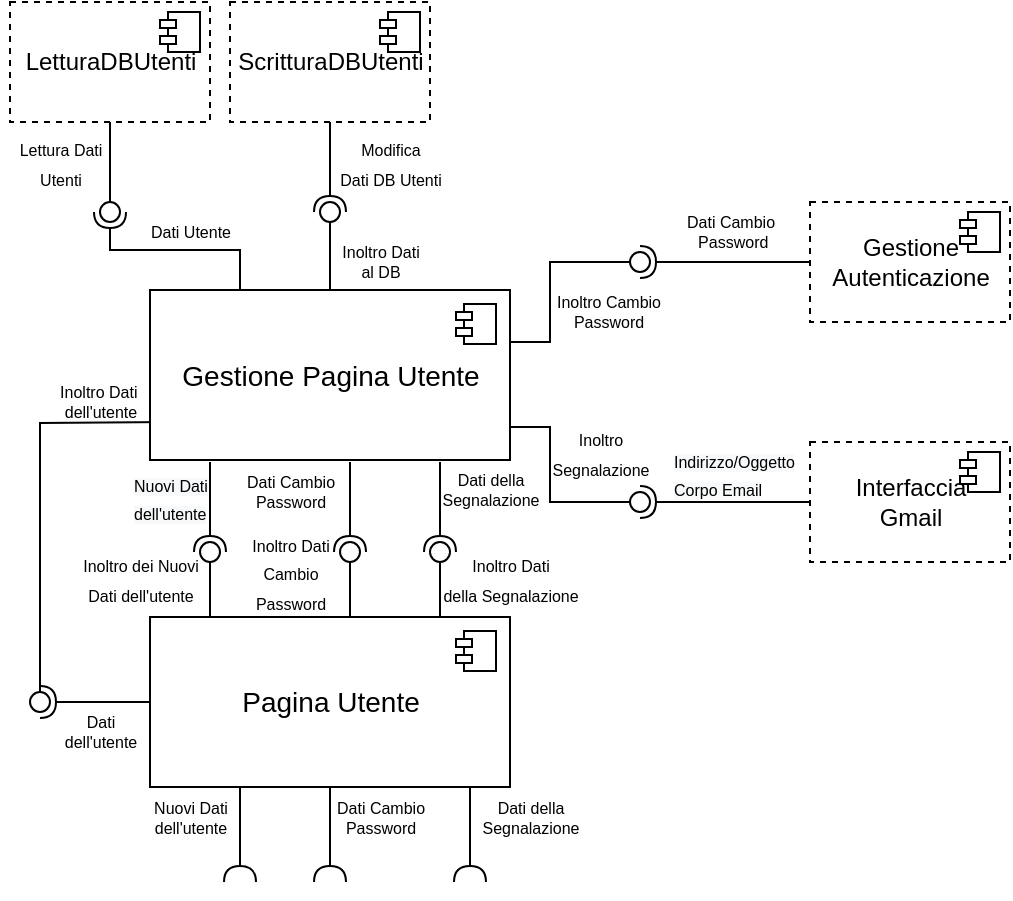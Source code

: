 <mxfile version="14.6.13" type="device"><diagram name="Pagina-1" id="r0RVuna3pJHe9un1B9BG"><mxGraphModel dx="517" dy="384" grid="1" gridSize="10" guides="1" tooltips="1" connect="1" arrows="1" fold="1" page="1" pageScale="1" pageWidth="827" pageHeight="1169" math="0" shadow="0"><root><mxCell id="0"/><mxCell id="1" parent="0"/><mxCell id="H4ukXT3jNgYUMfE9LZ1h-42" value="" style="rounded=0;orthogonalLoop=1;jettySize=auto;html=1;endArrow=halfCircle;endFill=0;endSize=6;strokeWidth=1;sketch=0;fontSize=12;curved=1;exitX=0.25;exitY=1;exitDx=0;exitDy=0;" parent="1" target="H4ukXT3jNgYUMfE9LZ1h-44" edge="1"><mxGeometry relative="1" as="geometry"><mxPoint x="180.0" y="320" as="sourcePoint"/></mxGeometry></mxCell><mxCell id="H4ukXT3jNgYUMfE9LZ1h-43" value="" style="rounded=0;orthogonalLoop=1;jettySize=auto;html=1;endArrow=oval;endFill=0;sketch=0;sourcePerimeterSpacing=0;targetPerimeterSpacing=0;endSize=10;fontSize=12;curved=1;exitX=0.25;exitY=0;exitDx=0;exitDy=0;" parent="1" target="H4ukXT3jNgYUMfE9LZ1h-44" edge="1"><mxGeometry relative="1" as="geometry"><mxPoint x="180.0" y="400" as="sourcePoint"/></mxGeometry></mxCell><mxCell id="H4ukXT3jNgYUMfE9LZ1h-44" value="" style="ellipse;whiteSpace=wrap;html=1;align=center;aspect=fixed;fillColor=none;strokeColor=none;resizable=0;perimeter=centerPerimeter;rotatable=0;allowArrows=0;points=[];outlineConnect=1;fontSize=16;" parent="1" vertex="1"><mxGeometry x="175" y="360" width="10" height="10" as="geometry"/></mxCell><mxCell id="H4ukXT3jNgYUMfE9LZ1h-46" value="" style="rounded=0;orthogonalLoop=1;jettySize=auto;html=1;endArrow=halfCircle;endFill=0;endSize=6;strokeWidth=1;sketch=0;fontSize=12;curved=1;exitX=0.25;exitY=1;exitDx=0;exitDy=0;" parent="1" edge="1"><mxGeometry relative="1" as="geometry"><mxPoint x="250" y="320" as="sourcePoint"/><mxPoint x="250" y="365" as="targetPoint"/><Array as="points"><mxPoint x="250" y="350"/></Array></mxGeometry></mxCell><mxCell id="H4ukXT3jNgYUMfE9LZ1h-47" value="" style="rounded=0;orthogonalLoop=1;jettySize=auto;html=1;endArrow=oval;endFill=0;sketch=0;sourcePerimeterSpacing=0;targetPerimeterSpacing=0;endSize=10;fontSize=12;curved=1;exitX=0.25;exitY=0;exitDx=0;exitDy=0;" parent="1" edge="1"><mxGeometry relative="1" as="geometry"><mxPoint x="250" y="400" as="sourcePoint"/><mxPoint x="250" y="365" as="targetPoint"/></mxGeometry></mxCell><mxCell id="H4ukXT3jNgYUMfE9LZ1h-48" value="" style="ellipse;whiteSpace=wrap;html=1;align=center;aspect=fixed;fillColor=none;strokeColor=none;resizable=0;perimeter=centerPerimeter;rotatable=0;allowArrows=0;points=[];outlineConnect=1;fontSize=16;" parent="1" vertex="1"><mxGeometry x="255" y="360" width="10" height="10" as="geometry"/></mxCell><mxCell id="H4ukXT3jNgYUMfE9LZ1h-52" value="" style="rounded=0;orthogonalLoop=1;jettySize=auto;html=1;endArrow=halfCircle;endFill=0;endSize=6;strokeWidth=1;sketch=0;fontSize=12;curved=1;exitX=0.25;exitY=1;exitDx=0;exitDy=0;" parent="1" target="H4ukXT3jNgYUMfE9LZ1h-54" edge="1"><mxGeometry relative="1" as="geometry"><mxPoint x="295" y="320" as="sourcePoint"/></mxGeometry></mxCell><mxCell id="H4ukXT3jNgYUMfE9LZ1h-53" value="" style="rounded=0;orthogonalLoop=1;jettySize=auto;html=1;endArrow=oval;endFill=0;sketch=0;sourcePerimeterSpacing=0;targetPerimeterSpacing=0;endSize=10;fontSize=12;curved=1;exitX=0.25;exitY=0;exitDx=0;exitDy=0;" parent="1" target="H4ukXT3jNgYUMfE9LZ1h-54" edge="1"><mxGeometry relative="1" as="geometry"><mxPoint x="295" y="400" as="sourcePoint"/></mxGeometry></mxCell><mxCell id="H4ukXT3jNgYUMfE9LZ1h-54" value="" style="ellipse;whiteSpace=wrap;html=1;align=center;aspect=fixed;fillColor=none;strokeColor=none;resizable=0;perimeter=centerPerimeter;rotatable=0;allowArrows=0;points=[];outlineConnect=1;fontSize=16;" parent="1" vertex="1"><mxGeometry x="290" y="360" width="10" height="10" as="geometry"/></mxCell><mxCell id="H4ukXT3jNgYUMfE9LZ1h-62" value="" style="rounded=0;orthogonalLoop=1;jettySize=auto;html=1;endArrow=halfCircle;endFill=0;endSize=6;strokeWidth=1;sketch=0;fontSize=12;curved=1;exitX=0.5;exitY=1;exitDx=0;exitDy=0;" parent="1" source="Fp22pYawqc-YLbe4XY1s-35" edge="1"><mxGeometry relative="1" as="geometry"><mxPoint x="240" y="160" as="sourcePoint"/><mxPoint x="240" y="195" as="targetPoint"/></mxGeometry></mxCell><mxCell id="H4ukXT3jNgYUMfE9LZ1h-63" value="" style="rounded=0;orthogonalLoop=1;jettySize=auto;html=1;endArrow=oval;endFill=0;sketch=0;sourcePerimeterSpacing=0;targetPerimeterSpacing=0;endSize=10;fontSize=12;curved=1;exitX=0.25;exitY=0;exitDx=0;exitDy=0;" parent="1" target="H4ukXT3jNgYUMfE9LZ1h-64" edge="1"><mxGeometry relative="1" as="geometry"><mxPoint x="240" y="240" as="sourcePoint"/></mxGeometry></mxCell><mxCell id="H4ukXT3jNgYUMfE9LZ1h-64" value="" style="ellipse;whiteSpace=wrap;html=1;align=center;aspect=fixed;fillColor=none;strokeColor=none;resizable=0;perimeter=centerPerimeter;rotatable=0;allowArrows=0;points=[];outlineConnect=1;fontSize=16;" parent="1" vertex="1"><mxGeometry x="235" y="190" width="10" height="10" as="geometry"/></mxCell><mxCell id="H4ukXT3jNgYUMfE9LZ1h-67" value="" style="rounded=0;orthogonalLoop=1;jettySize=auto;html=1;endArrow=halfCircle;endFill=0;endSize=6;strokeWidth=1;sketch=0;fontSize=12;curved=1;entryX=0.471;entryY=-0.038;entryDx=0;entryDy=0;entryPerimeter=0;exitX=0;exitY=0.5;exitDx=0;exitDy=0;" parent="1" source="Fp22pYawqc-YLbe4XY1s-5" target="H4ukXT3jNgYUMfE9LZ1h-69" edge="1"><mxGeometry relative="1" as="geometry"><mxPoint x="490" y="220" as="sourcePoint"/></mxGeometry></mxCell><mxCell id="H4ukXT3jNgYUMfE9LZ1h-68" value="" style="rounded=0;orthogonalLoop=1;jettySize=auto;html=1;endArrow=oval;endFill=0;sketch=0;sourcePerimeterSpacing=0;targetPerimeterSpacing=0;endSize=10;fontSize=12;exitX=1;exitY=0.25;exitDx=0;exitDy=0;edgeStyle=orthogonalEdgeStyle;" parent="1" target="H4ukXT3jNgYUMfE9LZ1h-69" edge="1"><mxGeometry relative="1" as="geometry"><mxPoint x="320" y="260" as="sourcePoint"/><Array as="points"><mxPoint x="350" y="260"/><mxPoint x="350" y="220"/></Array></mxGeometry></mxCell><mxCell id="H4ukXT3jNgYUMfE9LZ1h-69" value="" style="ellipse;whiteSpace=wrap;html=1;align=center;aspect=fixed;fillColor=none;strokeColor=none;resizable=0;perimeter=centerPerimeter;rotatable=0;allowArrows=0;points=[];outlineConnect=1;fontSize=16;" parent="1" vertex="1"><mxGeometry x="390" y="215" width="10" height="10" as="geometry"/></mxCell><mxCell id="H4ukXT3jNgYUMfE9LZ1h-70" value="" style="rounded=0;orthogonalLoop=1;jettySize=auto;html=1;endArrow=halfCircle;endFill=0;endSize=6;strokeWidth=1;sketch=0;fontSize=12;curved=1;exitX=0;exitY=0.5;exitDx=0;exitDy=0;" parent="1" source="Fp22pYawqc-YLbe4XY1s-1" target="H4ukXT3jNgYUMfE9LZ1h-72" edge="1"><mxGeometry relative="1" as="geometry"><mxPoint x="440" y="340" as="sourcePoint"/><mxPoint x="400" y="340" as="targetPoint"/></mxGeometry></mxCell><mxCell id="H4ukXT3jNgYUMfE9LZ1h-71" value="" style="rounded=0;orthogonalLoop=1;jettySize=auto;html=1;endArrow=oval;endFill=0;sketch=0;sourcePerimeterSpacing=0;targetPerimeterSpacing=0;endSize=10;fontSize=12;exitX=1;exitY=0.25;exitDx=0;exitDy=0;edgeStyle=orthogonalEdgeStyle;" parent="1" target="H4ukXT3jNgYUMfE9LZ1h-72" edge="1"><mxGeometry relative="1" as="geometry"><mxPoint x="320" y="302.5" as="sourcePoint"/><Array as="points"><mxPoint x="350" y="303"/><mxPoint x="350" y="340"/></Array></mxGeometry></mxCell><mxCell id="H4ukXT3jNgYUMfE9LZ1h-72" value="" style="ellipse;whiteSpace=wrap;html=1;align=center;aspect=fixed;fillColor=none;strokeColor=none;resizable=0;perimeter=centerPerimeter;rotatable=0;allowArrows=0;points=[];outlineConnect=1;fontSize=16;" parent="1" vertex="1"><mxGeometry x="390" y="335" width="10" height="10" as="geometry"/></mxCell><mxCell id="H4ukXT3jNgYUMfE9LZ1h-76" value="" style="rounded=0;orthogonalLoop=1;jettySize=auto;html=1;endArrow=halfCircle;endFill=0;endSize=6;strokeWidth=1;sketch=0;fontSize=12;curved=1;exitX=0;exitY=0.5;exitDx=0;exitDy=0;" parent="1" target="H4ukXT3jNgYUMfE9LZ1h-78" edge="1"><mxGeometry relative="1" as="geometry"><mxPoint x="160" y="440" as="sourcePoint"/></mxGeometry></mxCell><mxCell id="H4ukXT3jNgYUMfE9LZ1h-77" value="" style="rounded=0;orthogonalLoop=1;jettySize=auto;html=1;endArrow=oval;endFill=0;sketch=0;sourcePerimeterSpacing=0;targetPerimeterSpacing=0;endSize=10;fontSize=12;exitX=0;exitY=0.75;exitDx=0;exitDy=0;edgeStyle=orthogonalEdgeStyle;" parent="1" target="H4ukXT3jNgYUMfE9LZ1h-78" edge="1"><mxGeometry relative="1" as="geometry"><mxPoint x="160" y="300.0" as="sourcePoint"/></mxGeometry></mxCell><mxCell id="H4ukXT3jNgYUMfE9LZ1h-78" value="" style="ellipse;whiteSpace=wrap;html=1;align=center;aspect=fixed;fillColor=none;strokeColor=none;resizable=0;perimeter=centerPerimeter;rotatable=0;allowArrows=0;points=[];outlineConnect=1;fontSize=16;" parent="1" vertex="1"><mxGeometry x="90" y="435" width="10" height="10" as="geometry"/></mxCell><mxCell id="Fp22pYawqc-YLbe4XY1s-1" value="Interfaccia&lt;br&gt;Gmail" style="html=1;dropTarget=0;dashed=1;" parent="1" vertex="1"><mxGeometry x="480" y="310" width="100" height="60" as="geometry"/></mxCell><mxCell id="Fp22pYawqc-YLbe4XY1s-2" value="" style="shape=module;jettyWidth=8;jettyHeight=4;" parent="Fp22pYawqc-YLbe4XY1s-1" vertex="1"><mxGeometry x="1" width="20" height="20" relative="1" as="geometry"><mxPoint x="-25" y="5" as="offset"/></mxGeometry></mxCell><mxCell id="Fp22pYawqc-YLbe4XY1s-3" value="&lt;font style=&quot;font-size: 8px&quot;&gt;&lt;span style=&quot;color: rgb(0 , 0 , 0) ; font-family: &amp;#34;helvetica&amp;#34; ; font-style: normal ; font-weight: 400 ; letter-spacing: normal ; text-align: center ; text-indent: 0px ; text-transform: none ; word-spacing: 0px ; background-color: rgb(248 , 249 , 250) ; display: inline ; float: none&quot;&gt;Indirizzo/Oggetto&lt;/span&gt;&lt;br style=&quot;color: rgb(0 , 0 , 0) ; font-family: &amp;#34;helvetica&amp;#34; ; font-style: normal ; font-weight: 400 ; letter-spacing: normal ; text-align: center ; text-indent: 0px ; text-transform: none ; word-spacing: 0px ; background-color: rgb(248 , 249 , 250)&quot;&gt;&lt;span style=&quot;color: rgb(0 , 0 , 0) ; font-family: &amp;#34;helvetica&amp;#34; ; font-style: normal ; font-weight: 400 ; letter-spacing: normal ; text-align: center ; text-indent: 0px ; text-transform: none ; word-spacing: 0px ; background-color: rgb(248 , 249 , 250) ; display: inline ; float: none&quot;&gt;Corpo Email&lt;/span&gt;&lt;/font&gt;" style="text;whiteSpace=wrap;html=1;" parent="1" vertex="1"><mxGeometry x="410" y="305" width="60" height="40" as="geometry"/></mxCell><mxCell id="Fp22pYawqc-YLbe4XY1s-4" value="&lt;font style=&quot;font-size: 8px&quot;&gt;Inoltro&lt;br&gt;Segnalazione&lt;/font&gt;" style="text;html=1;align=center;verticalAlign=middle;resizable=0;points=[];autosize=1;strokeColor=none;spacing=0;" parent="1" vertex="1"><mxGeometry x="345" y="295" width="60" height="40" as="geometry"/></mxCell><mxCell id="Fp22pYawqc-YLbe4XY1s-5" value="Gestione&lt;br&gt;Autenticazione" style="html=1;dropTarget=0;dashed=1;" parent="1" vertex="1"><mxGeometry x="480" y="190" width="100" height="60" as="geometry"/></mxCell><mxCell id="Fp22pYawqc-YLbe4XY1s-6" value="" style="shape=module;jettyWidth=8;jettyHeight=4;" parent="Fp22pYawqc-YLbe4XY1s-5" vertex="1"><mxGeometry x="1" width="20" height="20" relative="1" as="geometry"><mxPoint x="-25" y="5" as="offset"/></mxGeometry></mxCell><mxCell id="Fp22pYawqc-YLbe4XY1s-7" value="Dati Cambio&lt;br&gt;&amp;nbsp;Password" style="text;html=1;align=center;verticalAlign=middle;resizable=0;points=[];autosize=1;strokeColor=none;fontSize=8;" parent="1" vertex="1"><mxGeometry x="410" y="190" width="60" height="30" as="geometry"/></mxCell><mxCell id="Fp22pYawqc-YLbe4XY1s-8" value="&lt;font face=&quot;arial, sans-serif&quot;&gt;Inoltro Cambio&lt;br&gt;&lt;/font&gt;Password" style="text;html=1;align=center;verticalAlign=middle;resizable=0;points=[];autosize=1;strokeColor=none;fontSize=8;" parent="1" vertex="1"><mxGeometry x="344" y="230" width="70" height="30" as="geometry"/></mxCell><mxCell id="Fp22pYawqc-YLbe4XY1s-9" value="&lt;font style=&quot;font-size: 14px&quot;&gt;&lt;font face=&quot;arial, sans-serif&quot; style=&quot;font-size: 14px&quot;&gt;Pagina&amp;nbsp;&lt;/font&gt;Utente&lt;/font&gt;" style="html=1;dropTarget=0;" parent="1" vertex="1"><mxGeometry x="150" y="397.5" width="180" height="85" as="geometry"/></mxCell><mxCell id="Fp22pYawqc-YLbe4XY1s-10" value="" style="shape=module;jettyWidth=8;jettyHeight=4;" parent="Fp22pYawqc-YLbe4XY1s-9" vertex="1"><mxGeometry x="1" width="20" height="20" relative="1" as="geometry"><mxPoint x="-27" y="7" as="offset"/></mxGeometry></mxCell><mxCell id="Fp22pYawqc-YLbe4XY1s-13" value="&lt;font style=&quot;font-size: 8px&quot;&gt;Inoltro dei Nuovi&lt;br&gt;Dati dell'utente&lt;/font&gt;" style="text;html=1;align=center;verticalAlign=middle;resizable=0;points=[];autosize=1;strokeColor=none;spacing=0;" parent="1" vertex="1"><mxGeometry x="110" y="357.5" width="70" height="40" as="geometry"/></mxCell><mxCell id="Fp22pYawqc-YLbe4XY1s-14" value="&lt;font style=&quot;font-size: 8px&quot;&gt;&lt;span style=&quot;color: rgb(0 , 0 , 0) ; font-family: &amp;#34;helvetica&amp;#34; ; font-style: normal ; font-weight: 400 ; letter-spacing: normal ; text-align: center ; text-indent: 0px ; text-transform: none ; word-spacing: 0px ; background-color: rgb(248 , 249 , 250) ; display: inline ; float: none&quot;&gt;Nuovi&amp;nbsp;&lt;/span&gt;&lt;span style=&quot;color: rgb(0 , 0 , 0) ; font-family: &amp;#34;helvetica&amp;#34; ; font-style: normal ; font-weight: 400 ; letter-spacing: normal ; text-align: center ; text-indent: 0px ; text-transform: none ; word-spacing: 0px ; background-color: rgb(248 , 249 , 250) ; display: inline ; float: none&quot;&gt;Dati &lt;br&gt;dell'utente&lt;/span&gt;&lt;/font&gt;" style="text;whiteSpace=wrap;html=1;spacing=0;" parent="1" vertex="1"><mxGeometry x="142" y="319" width="35" height="40" as="geometry"/></mxCell><mxCell id="Fp22pYawqc-YLbe4XY1s-15" value="&lt;font style=&quot;font-size: 8px&quot;&gt;Inoltro Dati&lt;br&gt;della Segnalazione&lt;/font&gt;" style="text;html=1;align=center;verticalAlign=middle;resizable=0;points=[];autosize=1;strokeColor=none;spacing=0;" parent="1" vertex="1"><mxGeometry x="290" y="357.5" width="80" height="40" as="geometry"/></mxCell><mxCell id="Fp22pYawqc-YLbe4XY1s-16" value="&lt;font style=&quot;font-size: 8px&quot;&gt;Inoltro Dati&lt;br&gt;Cambio &lt;br&gt;Password&lt;br&gt;&lt;/font&gt;" style="text;html=1;align=center;verticalAlign=middle;resizable=0;points=[];autosize=1;strokeColor=none;spacing=0;" parent="1" vertex="1"><mxGeometry x="195" y="350" width="50" height="50" as="geometry"/></mxCell><mxCell id="Fp22pYawqc-YLbe4XY1s-17" value="Dati&lt;br style=&quot;font-size: 8px;&quot;&gt;dell'utente" style="text;html=1;align=center;verticalAlign=middle;resizable=0;points=[];autosize=1;strokeColor=none;spacing=0;fontSize=8;" parent="1" vertex="1"><mxGeometry x="100" y="440" width="50" height="30" as="geometry"/></mxCell><mxCell id="Fp22pYawqc-YLbe4XY1s-18" value="Inoltro Dati&amp;nbsp;&lt;br&gt;dell'utente" style="text;html=1;align=center;verticalAlign=middle;resizable=0;points=[];autosize=1;strokeColor=none;fontSize=8;" parent="1" vertex="1"><mxGeometry x="95" y="275" width="60" height="30" as="geometry"/></mxCell><mxCell id="Fp22pYawqc-YLbe4XY1s-20" value="" style="rounded=0;orthogonalLoop=1;jettySize=auto;html=1;endArrow=halfCircle;endFill=0;endSize=6;strokeWidth=1;fontSize=8;exitX=0.25;exitY=1;exitDx=0;exitDy=0;" parent="1" source="Fp22pYawqc-YLbe4XY1s-9" edge="1"><mxGeometry relative="1" as="geometry"><mxPoint x="185" y="505" as="sourcePoint"/><mxPoint x="195" y="530" as="targetPoint"/><Array as="points"><mxPoint x="195" y="530"/></Array></mxGeometry></mxCell><mxCell id="Fp22pYawqc-YLbe4XY1s-22" value="Nuovi Dati&lt;br&gt;dell'utente" style="text;html=1;align=center;verticalAlign=middle;resizable=0;points=[];autosize=1;strokeColor=none;fontSize=8;" parent="1" vertex="1"><mxGeometry x="145" y="482.5" width="50" height="30" as="geometry"/></mxCell><mxCell id="Fp22pYawqc-YLbe4XY1s-23" value="" style="rounded=0;orthogonalLoop=1;jettySize=auto;html=1;endArrow=halfCircle;endFill=0;endSize=6;strokeWidth=1;fontSize=8;exitX=0.5;exitY=1;exitDx=0;exitDy=0;edgeStyle=orthogonalEdgeStyle;" parent="1" source="Fp22pYawqc-YLbe4XY1s-9" edge="1"><mxGeometry relative="1" as="geometry"><mxPoint x="205.0" y="492.5" as="sourcePoint"/><mxPoint x="240" y="530" as="targetPoint"/><Array as="points"><mxPoint x="240" y="490"/><mxPoint x="240" y="490"/></Array></mxGeometry></mxCell><mxCell id="Fp22pYawqc-YLbe4XY1s-24" value="Dati Cambio&lt;br&gt;Password" style="text;html=1;align=center;verticalAlign=middle;resizable=0;points=[];autosize=1;strokeColor=none;fontSize=8;" parent="1" vertex="1"><mxGeometry x="235" y="482.5" width="60" height="30" as="geometry"/></mxCell><mxCell id="Fp22pYawqc-YLbe4XY1s-25" value="" style="rounded=0;orthogonalLoop=1;jettySize=auto;html=1;endArrow=halfCircle;endFill=0;endSize=6;strokeWidth=1;fontSize=8;exitX=0.5;exitY=1;exitDx=0;exitDy=0;edgeStyle=orthogonalEdgeStyle;" parent="1" edge="1"><mxGeometry relative="1" as="geometry"><mxPoint x="310.0" y="482.5" as="sourcePoint"/><mxPoint x="310.0" y="530" as="targetPoint"/><Array as="points"><mxPoint x="310" y="490"/><mxPoint x="310" y="490"/></Array></mxGeometry></mxCell><mxCell id="Fp22pYawqc-YLbe4XY1s-26" value="Dati della&lt;br&gt;Segnalazione" style="text;html=1;align=center;verticalAlign=middle;resizable=0;points=[];autosize=1;strokeColor=none;fontSize=8;" parent="1" vertex="1"><mxGeometry x="310" y="482.5" width="60" height="30" as="geometry"/></mxCell><mxCell id="Fp22pYawqc-YLbe4XY1s-29" value="&lt;font face=&quot;arial, sans-serif&quot;&gt;&lt;span style=&quot;font-size: 14px&quot;&gt;Gestione Pagina Utente&lt;/span&gt;&lt;/font&gt;" style="html=1;dropTarget=0;" parent="1" vertex="1"><mxGeometry x="150" y="234" width="180" height="85" as="geometry"/></mxCell><mxCell id="Fp22pYawqc-YLbe4XY1s-30" value="" style="shape=module;jettyWidth=8;jettyHeight=4;" parent="Fp22pYawqc-YLbe4XY1s-29" vertex="1"><mxGeometry x="1" width="20" height="20" relative="1" as="geometry"><mxPoint x="-27" y="7" as="offset"/></mxGeometry></mxCell><mxCell id="Fp22pYawqc-YLbe4XY1s-31" value="Dati della&lt;br&gt;Segnalazione" style="text;html=1;align=center;verticalAlign=middle;resizable=0;points=[];autosize=1;strokeColor=none;fontSize=8;" parent="1" vertex="1"><mxGeometry x="290" y="319" width="60" height="30" as="geometry"/></mxCell><mxCell id="Fp22pYawqc-YLbe4XY1s-33" value="Dati Cambio&lt;br&gt;Password" style="text;html=1;align=center;verticalAlign=middle;resizable=0;points=[];autosize=1;strokeColor=none;fontSize=8;" parent="1" vertex="1"><mxGeometry x="190" y="320" width="60" height="30" as="geometry"/></mxCell><mxCell id="Fp22pYawqc-YLbe4XY1s-34" value="Inoltro Dati &lt;br&gt;al DB" style="text;html=1;align=center;verticalAlign=middle;resizable=0;points=[];autosize=1;strokeColor=none;fontSize=8;" parent="1" vertex="1"><mxGeometry x="240" y="205" width="50" height="30" as="geometry"/></mxCell><mxCell id="Fp22pYawqc-YLbe4XY1s-35" value="ScritturaDBUtenti" style="html=1;dropTarget=0;dashed=1;" parent="1" vertex="1"><mxGeometry x="190" y="90" width="100" height="60" as="geometry"/></mxCell><mxCell id="Fp22pYawqc-YLbe4XY1s-36" value="" style="shape=module;jettyWidth=8;jettyHeight=4;" parent="Fp22pYawqc-YLbe4XY1s-35" vertex="1"><mxGeometry x="1" width="20" height="20" relative="1" as="geometry"><mxPoint x="-25" y="5" as="offset"/></mxGeometry></mxCell><mxCell id="Fp22pYawqc-YLbe4XY1s-37" value="&lt;font style=&quot;font-size: 8px&quot;&gt;Modifica&lt;br&gt;Dati DB Utenti&lt;br&gt;&lt;/font&gt;" style="text;html=1;align=center;verticalAlign=middle;resizable=0;points=[];autosize=1;strokeColor=none;fillColor=none;" parent="1" vertex="1"><mxGeometry x="235" y="150" width="70" height="40" as="geometry"/></mxCell><mxCell id="Fp22pYawqc-YLbe4XY1s-38" value="LetturaDBUtenti" style="html=1;dropTarget=0;dashed=1;" parent="1" vertex="1"><mxGeometry x="80" y="90" width="100" height="60" as="geometry"/></mxCell><mxCell id="Fp22pYawqc-YLbe4XY1s-39" value="" style="shape=module;jettyWidth=8;jettyHeight=4;" parent="Fp22pYawqc-YLbe4XY1s-38" vertex="1"><mxGeometry x="1" width="20" height="20" relative="1" as="geometry"><mxPoint x="-25" y="5" as="offset"/></mxGeometry></mxCell><mxCell id="Fp22pYawqc-YLbe4XY1s-40" value="" style="rounded=0;orthogonalLoop=1;jettySize=auto;html=1;endArrow=none;endFill=0;fontSize=8;exitX=0.5;exitY=1;exitDx=0;exitDy=0;" parent="1" source="Fp22pYawqc-YLbe4XY1s-38" target="Fp22pYawqc-YLbe4XY1s-42" edge="1"><mxGeometry relative="1" as="geometry"><mxPoint x="120" y="195" as="sourcePoint"/></mxGeometry></mxCell><mxCell id="Fp22pYawqc-YLbe4XY1s-41" value="" style="rounded=0;orthogonalLoop=1;jettySize=auto;html=1;endArrow=halfCircle;endFill=0;entryX=0.5;entryY=0.5;entryDx=0;entryDy=0;endSize=6;strokeWidth=1;fontSize=8;exitX=0.25;exitY=0;exitDx=0;exitDy=0;edgeStyle=orthogonalEdgeStyle;" parent="1" source="Fp22pYawqc-YLbe4XY1s-29" target="Fp22pYawqc-YLbe4XY1s-42" edge="1"><mxGeometry relative="1" as="geometry"><mxPoint x="160" y="195" as="sourcePoint"/></mxGeometry></mxCell><mxCell id="Fp22pYawqc-YLbe4XY1s-42" value="" style="ellipse;whiteSpace=wrap;html=1;fontFamily=Helvetica;fontSize=12;fontColor=#000000;align=center;strokeColor=#000000;fillColor=#ffffff;points=[];aspect=fixed;resizable=0;" parent="1" vertex="1"><mxGeometry x="125" y="190" width="10" height="10" as="geometry"/></mxCell><mxCell id="Fp22pYawqc-YLbe4XY1s-43" value="&lt;span style=&quot;font-size: 8px&quot;&gt;Lettura Dati &lt;br&gt;Utenti&lt;/span&gt;" style="text;html=1;align=center;verticalAlign=middle;resizable=0;points=[];autosize=1;strokeColor=none;fillColor=none;" parent="1" vertex="1"><mxGeometry x="75" y="150" width="60" height="40" as="geometry"/></mxCell><mxCell id="Fp22pYawqc-YLbe4XY1s-44" value="Dati Utente" style="text;html=1;align=center;verticalAlign=middle;resizable=0;points=[];autosize=1;strokeColor=none;fontSize=8;" parent="1" vertex="1"><mxGeometry x="140" y="195" width="60" height="20" as="geometry"/></mxCell></root></mxGraphModel></diagram></mxfile>